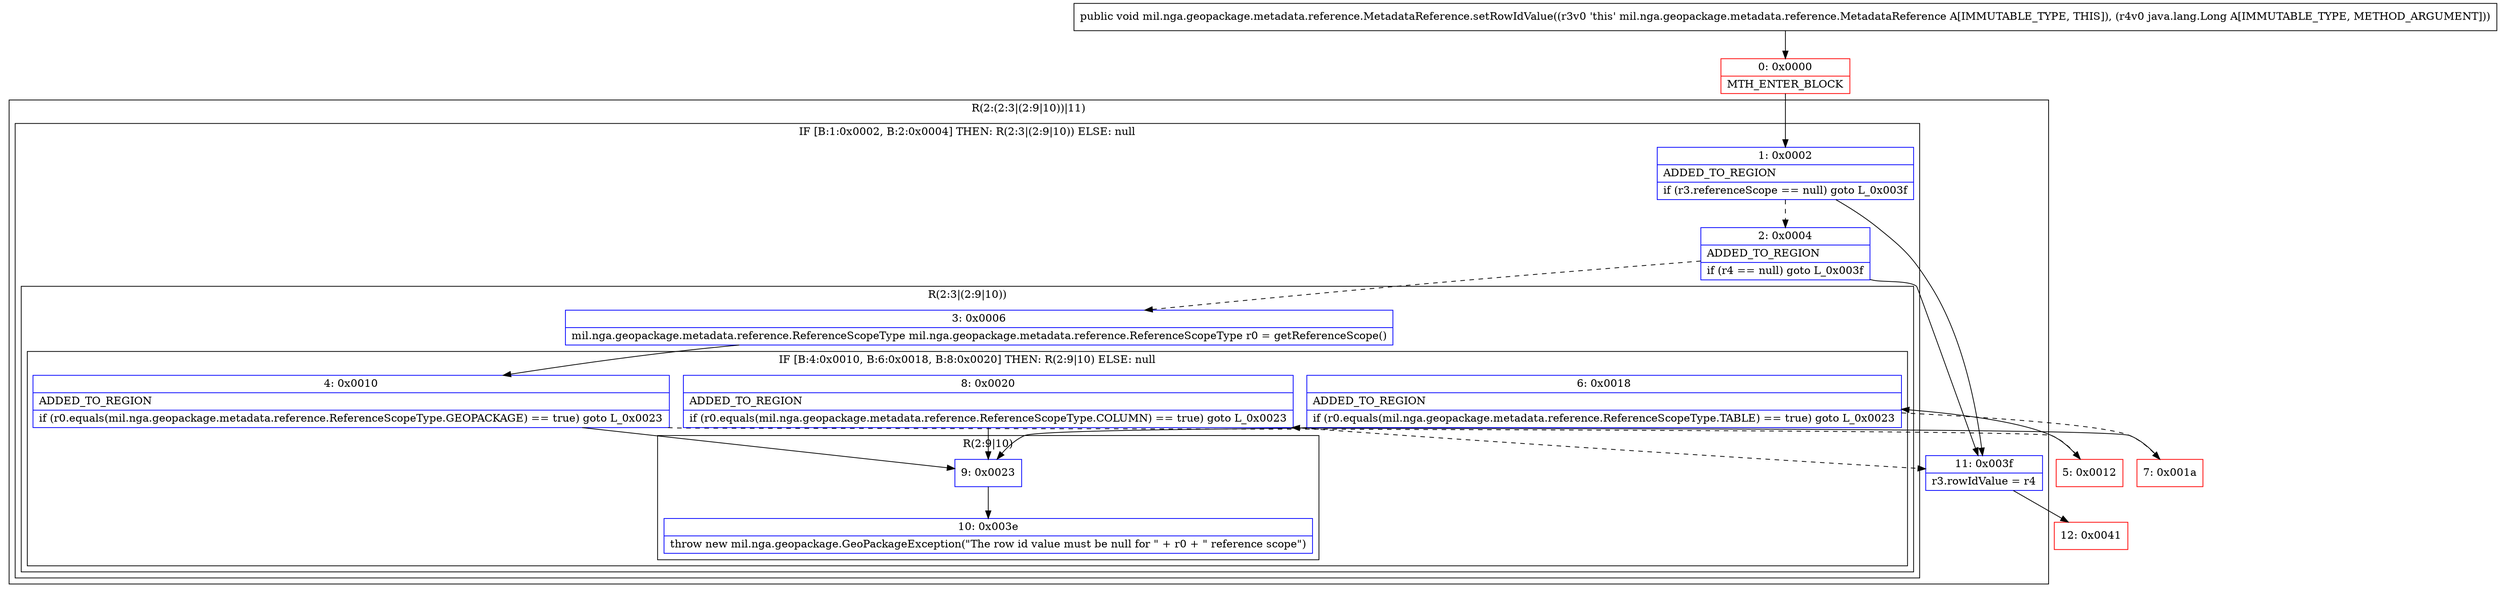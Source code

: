 digraph "CFG formil.nga.geopackage.metadata.reference.MetadataReference.setRowIdValue(Ljava\/lang\/Long;)V" {
subgraph cluster_Region_1963722864 {
label = "R(2:(2:3|(2:9|10))|11)";
node [shape=record,color=blue];
subgraph cluster_IfRegion_195191520 {
label = "IF [B:1:0x0002, B:2:0x0004] THEN: R(2:3|(2:9|10)) ELSE: null";
node [shape=record,color=blue];
Node_1 [shape=record,label="{1\:\ 0x0002|ADDED_TO_REGION\l|if (r3.referenceScope == null) goto L_0x003f\l}"];
Node_2 [shape=record,label="{2\:\ 0x0004|ADDED_TO_REGION\l|if (r4 == null) goto L_0x003f\l}"];
subgraph cluster_Region_370134985 {
label = "R(2:3|(2:9|10))";
node [shape=record,color=blue];
Node_3 [shape=record,label="{3\:\ 0x0006|mil.nga.geopackage.metadata.reference.ReferenceScopeType mil.nga.geopackage.metadata.reference.ReferenceScopeType r0 = getReferenceScope()\l}"];
subgraph cluster_IfRegion_776503605 {
label = "IF [B:4:0x0010, B:6:0x0018, B:8:0x0020] THEN: R(2:9|10) ELSE: null";
node [shape=record,color=blue];
Node_4 [shape=record,label="{4\:\ 0x0010|ADDED_TO_REGION\l|if (r0.equals(mil.nga.geopackage.metadata.reference.ReferenceScopeType.GEOPACKAGE) == true) goto L_0x0023\l}"];
Node_6 [shape=record,label="{6\:\ 0x0018|ADDED_TO_REGION\l|if (r0.equals(mil.nga.geopackage.metadata.reference.ReferenceScopeType.TABLE) == true) goto L_0x0023\l}"];
Node_8 [shape=record,label="{8\:\ 0x0020|ADDED_TO_REGION\l|if (r0.equals(mil.nga.geopackage.metadata.reference.ReferenceScopeType.COLUMN) == true) goto L_0x0023\l}"];
subgraph cluster_Region_1390778793 {
label = "R(2:9|10)";
node [shape=record,color=blue];
Node_9 [shape=record,label="{9\:\ 0x0023}"];
Node_10 [shape=record,label="{10\:\ 0x003e|throw new mil.nga.geopackage.GeoPackageException(\"The row id value must be null for \" + r0 + \" reference scope\")\l}"];
}
}
}
}
Node_11 [shape=record,label="{11\:\ 0x003f|r3.rowIdValue = r4\l}"];
}
Node_0 [shape=record,color=red,label="{0\:\ 0x0000|MTH_ENTER_BLOCK\l}"];
Node_5 [shape=record,color=red,label="{5\:\ 0x0012}"];
Node_7 [shape=record,color=red,label="{7\:\ 0x001a}"];
Node_12 [shape=record,color=red,label="{12\:\ 0x0041}"];
MethodNode[shape=record,label="{public void mil.nga.geopackage.metadata.reference.MetadataReference.setRowIdValue((r3v0 'this' mil.nga.geopackage.metadata.reference.MetadataReference A[IMMUTABLE_TYPE, THIS]), (r4v0 java.lang.Long A[IMMUTABLE_TYPE, METHOD_ARGUMENT])) }"];
MethodNode -> Node_0;
Node_1 -> Node_2[style=dashed];
Node_1 -> Node_11;
Node_2 -> Node_3[style=dashed];
Node_2 -> Node_11;
Node_3 -> Node_4;
Node_4 -> Node_5[style=dashed];
Node_4 -> Node_9;
Node_6 -> Node_7[style=dashed];
Node_6 -> Node_9;
Node_8 -> Node_9;
Node_8 -> Node_11[style=dashed];
Node_9 -> Node_10;
Node_11 -> Node_12;
Node_0 -> Node_1;
Node_5 -> Node_6;
Node_7 -> Node_8;
}

